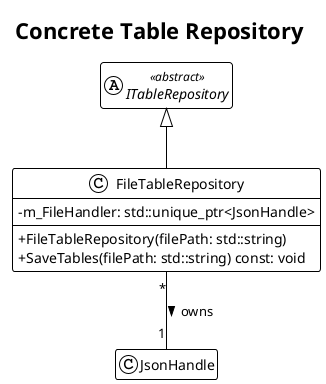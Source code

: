 @startuml
!theme plain
skinparam classAttributeIconSize 0
hide empty members
title Concrete Table Repository

' --- Forward declarations for context ---
abstract class ITableRepository <<abstract>>
class JsonHandle

' --- The Concrete Repository Implementation ---
class FileTableRepository {
  - m_FileHandler: std::unique_ptr<JsonHandle>
  --
  + FileTableRepository(filePath: std::string)
  + SaveTables(filePath: std::string) const: void
}

' --- Relationships ---

' Inheritance: Implements the abstract base class contract.
ITableRepository <|-- FileTableRepository

' Composition: Owns its file handler for persistence.
FileTableRepository "*"-- "1" JsonHandle : owns >

@enduml